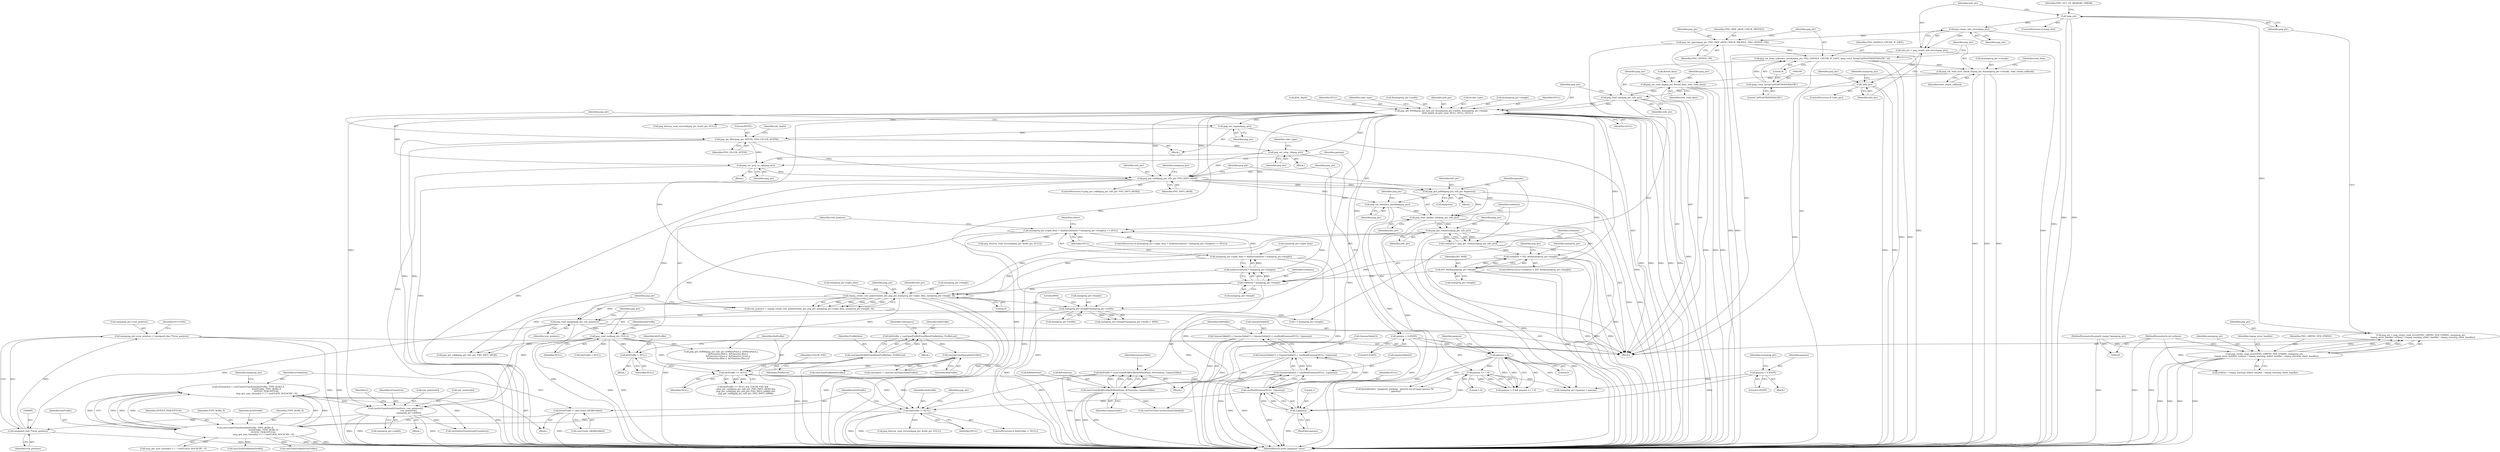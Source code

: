 digraph "0_pngquant_b7c217680cda02dddced245d237ebe8c383be285@API" {
"1000680" [label="(Call,mainprog_ptr->row_pointers = (unsigned char **)row_pointers)"];
"1000684" [label="(Call,(unsigned char **)row_pointers)"];
"1000645" [label="(Call,cmsDoTransform(hTransform, row_pointers[i],\n                                       row_pointers[i],\n                                       mainprog_ptr->width))"];
"1000608" [label="(Call,hTransform = cmsCreateTransform(hInProfile, TYPE_RGBA_8,\n                                                      hOutProfile, TYPE_RGBA_8,\n                                                      INTENT_PERCEPTUAL,\n                                                      omp_get_max_threads() > 1 ? cmsFLAGS_NOCACHE : 0))"];
"1000610" [label="(Call,cmsCreateTransform(hInProfile, TYPE_RGBA_8,\n                                                      hOutProfile, TYPE_RGBA_8,\n                                                      INTENT_PERCEPTUAL,\n                                                      omp_get_max_threads() > 1 ? cmsFLAGS_NOCACHE : 0))"];
"1000599" [label="(Call,hInProfile != NULL)"];
"1000576" [label="(Call,hInProfile = cmsCreateRGBProfile(&WhitePoint, &Primaries, GammaTable))"];
"1000578" [label="(Call,cmsCreateRGBProfile(&WhitePoint, &Primaries, GammaTable))"];
"1000559" [label="(Call,GammaTable[0] = GammaTable[1] = GammaTable[2] = cmsBuildGamma(NULL, 1/gamma))"];
"1000563" [label="(Call,GammaTable[1] = GammaTable[2] = cmsBuildGamma(NULL, 1/gamma))"];
"1000567" [label="(Call,GammaTable[2] = cmsBuildGamma(NULL, 1/gamma))"];
"1000571" [label="(Call,cmsBuildGamma(NULL, 1/gamma))"];
"1000465" [label="(Call,hInProfile == NULL)"];
"1000460" [label="(Call,hInProfile = NULL)"];
"1000393" [label="(Call,png_read_end(png_ptr, NULL))"];
"1000390" [label="(Call,png_read_image(png_ptr, row_pointers))"];
"1000380" [label="(Call,rwpng_create_row_pointers(info_ptr, png_ptr, mainprog_ptr->rgba_data, mainprog_ptr->height, 0))"];
"1000332" [label="(Call,png_get_rowbytes(png_ptr, info_ptr))"];
"1000327" [label="(Call,png_read_update_info(png_ptr, info_ptr))"];
"1000325" [label="(Call,png_set_interlace_handling(png_ptr))"];
"1000277" [label="(Call,png_get_gAMA(png_ptr, info_ptr, &gamma))"];
"1000260" [label="(Call,png_get_valid(png_ptr, info_ptr, PNG_INFO_sRGB))"];
"1000236" [label="(Call,png_set_filler(png_ptr, 65535L, PNG_FILLER_AFTER))"];
"1000234" [label="(Call,png_set_expand(png_ptr))"];
"1000210" [label="(Call,png_get_IHDR(png_ptr, info_ptr, &mainprog_ptr->width, &mainprog_ptr->height,\n                  &bit_depth, &color_type, NULL, NULL, NULL))"];
"1000207" [label="(Call,png_read_info(png_ptr, info_ptr))"];
"1000202" [label="(Call,png_set_read_fn(png_ptr, &read_data, user_read_data))"];
"1000192" [label="(Call,png_set_read_user_chunk_fn(png_ptr, &mainprog_ptr->chunks, read_chunk_callback))"];
"1000185" [label="(Call,png_set_keep_unknown_chunks(png_ptr, PNG_HANDLE_CHUNK_IF_SAFE, (png_const_bytep)\"pHYs\0iTXt\0tEXt\0zTXt\", 4))"];
"1000181" [label="(Call,png_set_option(png_ptr, PNG_SKIP_sRGB_CHECK_PROFILE, PNG_OPTION_ON))"];
"1000154" [label="(Call,png_create_info_struct(png_ptr))"];
"1000147" [label="(Call,!png_ptr)"];
"1000136" [label="(Call,png_ptr = png_create_read_struct(PNG_LIBPNG_VER_STRING, mainprog_ptr,\n      rwpng_error_handler, verbose ? rwpng_warning_stderr_handler : rwpng_warning_silent_handler))"];
"1000138" [label="(Call,png_create_read_struct(PNG_LIBPNG_VER_STRING, mainprog_ptr,\n      rwpng_error_handler, verbose ? rwpng_warning_stderr_handler : rwpng_warning_silent_handler))"];
"1000122" [label="(MethodParameterIn,png24_image *mainprog_ptr)"];
"1000123" [label="(MethodParameterIn,int verbose)"];
"1000188" [label="(Call,(png_const_bytep)\"pHYs\0iTXt\0tEXt\0zTXt\")"];
"1000157" [label="(Call,!info_ptr)"];
"1000152" [label="(Call,info_ptr = png_create_info_struct(png_ptr))"];
"1000253" [label="(Call,png_set_gray_to_rgb(png_ptr))"];
"1000245" [label="(Call,png_set_strip_16(png_ptr))"];
"1000354" [label="(Call,mainprog_ptr->rgba_data = malloc(rowbytes * mainprog_ptr->height))"];
"1000358" [label="(Call,malloc(rowbytes * mainprog_ptr->height))"];
"1000359" [label="(Call,rowbytes * mainprog_ptr->height)"];
"1000336" [label="(Call,rowbytes > INT_MAX/mainprog_ptr->height)"];
"1000330" [label="(Call,rowbytes = png_get_rowbytes(png_ptr, info_ptr))"];
"1000338" [label="(Call,INT_MAX/mainprog_ptr->height)"];
"1000378" [label="(Call,row_pointers = rwpng_create_row_pointers(info_ptr, png_ptr, mainprog_ptr->rgba_data, mainprog_ptr->height, 0))"];
"1000353" [label="(Call,(mainprog_ptr->rgba_data = malloc(rowbytes * mainprog_ptr->height)) == NULL)"];
"1000419" [label="(Call,cmsGetColorSpace(hInProfile))"];
"1000411" [label="(Call,hInProfile = cmsOpenProfileFromMem(ProfileData, ProfileLen))"];
"1000413" [label="(Call,cmsOpenProfileFromMem(ProfileData, ProfileLen))"];
"1000573" [label="(Call,1/gamma)"];
"1000284" [label="(Call,gamma > 0)"];
"1000256" [label="(Call,gamma = 0.45455)"];
"1000317" [label="(Call,gamma = 0.45455)"];
"1000287" [label="(Call,gamma <= 1.0)"];
"1000604" [label="(Call,hOutProfile = cmsCreate_sRGBProfile())"];
"1000624" [label="(Call,mainprog_ptr->height*mainprog_ptr->width)"];
"1000637" [label="(Call,i < mainprog_ptr->height)"];
"1000142" [label="(Call,verbose ? rwpng_warning_stderr_handler : rwpng_warning_silent_handler)"];
"1000287" [label="(Call,gamma <= 1.0)"];
"1000600" [label="(Identifier,hInProfile)"];
"1000148" [label="(Identifier,png_ptr)"];
"1000573" [label="(Call,1/gamma)"];
"1000333" [label="(Identifier,png_ptr)"];
"1000227" [label="(Identifier,NULL)"];
"1000609" [label="(Identifier,hTransform)"];
"1000217" [label="(Call,&mainprog_ptr->height)"];
"1000185" [label="(Call,png_set_keep_unknown_chunks(png_ptr, PNG_HANDLE_CHUNK_IF_SAFE, (png_const_bytep)\"pHYs\0iTXt\0tEXt\0zTXt\", 4))"];
"1000369" [label="(Call,png_destroy_read_struct(&png_ptr, &info_ptr, NULL))"];
"1000615" [label="(Identifier,INTENT_PERCEPTUAL)"];
"1000465" [label="(Call,hInProfile == NULL)"];
"1000605" [label="(Identifier,hOutProfile)"];
"1000155" [label="(Identifier,png_ptr)"];
"1000320" [label="(Call,mainprog_ptr->gamma = gamma)"];
"1000328" [label="(Identifier,png_ptr)"];
"1000656" [label="(Call,cmsDeleteTransform(hTransform))"];
"1000395" [label="(Identifier,NULL)"];
"1000667" [label="(Call,png_destroy_read_struct(&png_ptr, &info_ptr, NULL))"];
"1000461" [label="(Identifier,hInProfile)"];
"1000346" [label="(Identifier,png_ptr)"];
"1000413" [label="(Call,cmsOpenProfileFromMem(ProfileData, ProfileLen))"];
"1000152" [label="(Call,info_ptr = png_create_info_struct(png_ptr))"];
"1000625" [label="(Call,mainprog_ptr->height)"];
"1000584" [label="(Call,cmsFreeToneCurve(GammaTable[0]))"];
"1000354" [label="(Call,mainprog_ptr->rgba_data = malloc(rowbytes * mainprog_ptr->height))"];
"1000317" [label="(Call,gamma = 0.45455)"];
"1000259" [label="(ControlStructure,if (png_get_valid(png_ptr, info_ptr, PNG_INFO_sRGB)))"];
"1000284" [label="(Call,gamma > 0)"];
"1000631" [label="(Literal,8000)"];
"1000628" [label="(Call,mainprog_ptr->width)"];
"1000602" [label="(Block,)"];
"1000646" [label="(Identifier,hTransform)"];
"1000334" [label="(Identifier,info_ptr)"];
"1000276" [label="(Block,)"];
"1000568" [label="(Call,GammaTable[2])"];
"1000186" [label="(Identifier,png_ptr)"];
"1000204" [label="(Call,&read_data)"];
"1000410" [label="(Block,)"];
"1000614" [label="(Identifier,TYPE_RGBA_8)"];
"1000572" [label="(Identifier,NULL)"];
"1000329" [label="(Identifier,info_ptr)"];
"1000386" [label="(Call,mainprog_ptr->height)"];
"1000207" [label="(Call,png_read_info(png_ptr, info_ptr))"];
"1000392" [label="(Identifier,row_pointers)"];
"1000420" [label="(Identifier,hInProfile)"];
"1000613" [label="(Identifier,hOutProfile)"];
"1000191" [label="(Literal,4)"];
"1000124" [label="(Block,)"];
"1000147" [label="(Call,!png_ptr)"];
"1000157" [label="(Call,!info_ptr)"];
"1000660" [label="(Call,cmsCloseProfile(hInProfile))"];
"1000488" [label="(Call,png_get_cHRM(png_ptr, info_ptr, &WhitePoint.x, &WhitePoint.y,\n                     &Primaries.Red.x, &Primaries.Red.y,\n                     &Primaries.Green.x, &Primaries.Green.y,\n                     &Primaries.Blue.x, &Primaries.Blue.y))"];
"1000154" [label="(Call,png_create_info_struct(png_ptr))"];
"1000464" [label="(Call,hInProfile == NULL && COLOR_PNG &&\n        !png_get_valid(png_ptr, info_ptr, PNG_INFO_sRGB) &&\n        png_get_valid(png_ptr, info_ptr, PNG_INFO_gAMA) &&\n        png_get_valid(png_ptr, info_ptr, PNG_INFO_cHRM))"];
"1000571" [label="(Call,cmsBuildGamma(NULL, 1/gamma))"];
"1000458" [label="(Call,cmsCloseProfile(hInProfile))"];
"1000336" [label="(Call,rowbytes > INT_MAX/mainprog_ptr->height)"];
"1000579" [label="(Call,&WhitePoint)"];
"1000581" [label="(Call,&Primaries)"];
"1000190" [label="(Literal,\"pHYs\0iTXt\0tEXt\0zTXt\")"];
"1000624" [label="(Call,mainprog_ptr->height*mainprog_ptr->width)"];
"1000467" [label="(Identifier,NULL)"];
"1000254" [label="(Identifier,png_ptr)"];
"1000647" [label="(Call,row_pointers[i])"];
"1000193" [label="(Identifier,png_ptr)"];
"1000689" [label="(MethodReturn,static pngquant_error)"];
"1000182" [label="(Identifier,png_ptr)"];
"1000253" [label="(Call,png_set_gray_to_rgb(png_ptr))"];
"1000390" [label="(Call,png_read_image(png_ptr, row_pointers))"];
"1000466" [label="(Identifier,hInProfile)"];
"1000203" [label="(Identifier,png_ptr)"];
"1000236" [label="(Call,png_set_filler(png_ptr, 65535L, PNG_FILLER_AFTER))"];
"1000361" [label="(Call,mainprog_ptr->height)"];
"1000681" [label="(Call,mainprog_ptr->row_pointers)"];
"1000599" [label="(Call,hInProfile != NULL)"];
"1000367" [label="(Identifier,stderr)"];
"1000211" [label="(Identifier,png_ptr)"];
"1000139" [label="(Identifier,PNG_LIBPNG_VER_STRING)"];
"1000612" [label="(Identifier,TYPE_RGBA_8)"];
"1000225" [label="(Identifier,NULL)"];
"1000353" [label="(Call,(mainprog_ptr->rgba_data = malloc(rowbytes * mainprog_ptr->height)) == NULL)"];
"1000658" [label="(Call,cmsCloseProfile(hOutProfile))"];
"1000162" [label="(Identifier,png_ptr)"];
"1000578" [label="(Call,cmsCreateRGBProfile(&WhitePoint, &Primaries, GammaTable))"];
"1000560" [label="(Call,GammaTable[0])"];
"1000187" [label="(Identifier,PNG_HANDLE_CHUNK_IF_SAFE)"];
"1000680" [label="(Call,mainprog_ptr->row_pointers = (unsigned char **)row_pointers)"];
"1000383" [label="(Call,mainprog_ptr->rgba_data)"];
"1000267" [label="(Identifier,mainprog_ptr)"];
"1000358" [label="(Call,malloc(rowbytes * mainprog_ptr->height))"];
"1000285" [label="(Identifier,gamma)"];
"1000288" [label="(Identifier,gamma)"];
"1000337" [label="(Identifier,rowbytes)"];
"1000153" [label="(Identifier,info_ptr)"];
"1000250" [label="(Identifier,color_type)"];
"1000462" [label="(Identifier,NULL)"];
"1000326" [label="(Identifier,png_ptr)"];
"1000352" [label="(ControlStructure,if ((mainprog_ptr->rgba_data = malloc(rowbytes * mainprog_ptr->height)) == NULL))"];
"1000382" [label="(Identifier,png_ptr)"];
"1000238" [label="(Literal,65535L)"];
"1000221" [label="(Call,&bit_depth)"];
"1000146" [label="(ControlStructure,if (!png_ptr))"];
"1000606" [label="(Call,cmsCreate_sRGBProfile())"];
"1000359" [label="(Call,rowbytes * mainprog_ptr->height)"];
"1000567" [label="(Call,GammaTable[2] = cmsBuildGamma(NULL, 1/gamma))"];
"1000393" [label="(Call,png_read_end(png_ptr, NULL))"];
"1000194" [label="(Call,&mainprog_ptr->chunks)"];
"1000400" [label="(Identifier,hInProfile)"];
"1000601" [label="(Identifier,NULL)"];
"1000417" [label="(Call,colorspace = cmsGetColorSpace(hInProfile))"];
"1000415" [label="(Identifier,ProfileLen)"];
"1000688" [label="(Identifier,SUCCESS)"];
"1000188" [label="(Call,(png_const_bytep)\"pHYs\0iTXt\0tEXt\0zTXt\")"];
"1000344" [label="(Call,png_destroy_read_struct(&png_ptr, &info_ptr, NULL))"];
"1000339" [label="(Identifier,INT_MAX)"];
"1000379" [label="(Identifier,row_pointers)"];
"1000616" [label="(Call,omp_get_max_threads() > 1 ? cmsFLAGS_NOCACHE : 0)"];
"1000280" [label="(Call,&gamma)"];
"1000414" [label="(Identifier,ProfileData)"];
"1000234" [label="(Call,png_set_expand(png_ptr))"];
"1000577" [label="(Identifier,hInProfile)"];
"1000330" [label="(Call,rowbytes = png_get_rowbytes(png_ptr, info_ptr))"];
"1000610" [label="(Call,cmsCreateTransform(hInProfile, TYPE_RGBA_8,\n                                                      hOutProfile, TYPE_RGBA_8,\n                                                      INTENT_PERCEPTUAL,\n                                                      omp_get_max_threads() > 1 ? cmsFLAGS_NOCACHE : 0))"];
"1000485" [label="(Block,)"];
"1000325" [label="(Call,png_set_interlace_handling(png_ptr))"];
"1000122" [label="(MethodParameterIn,png24_image *mainprog_ptr)"];
"1000604" [label="(Call,hOutProfile = cmsCreate_sRGBProfile())"];
"1000327" [label="(Call,png_read_update_info(png_ptr, info_ptr))"];
"1000226" [label="(Identifier,NULL)"];
"1000322" [label="(Identifier,mainprog_ptr)"];
"1000170" [label="(Identifier,mainprog_ptr)"];
"1000233" [label="(Block,)"];
"1000206" [label="(Identifier,user_read_data)"];
"1000237" [label="(Identifier,png_ptr)"];
"1000389" [label="(Literal,0)"];
"1000583" [label="(Identifier,GammaTable)"];
"1000277" [label="(Call,png_get_gAMA(png_ptr, info_ptr, &gamma))"];
"1000192" [label="(Call,png_set_read_user_chunk_fn(png_ptr, &mainprog_ptr->chunks, read_chunk_callback))"];
"1000140" [label="(Identifier,mainprog_ptr)"];
"1000257" [label="(Identifier,gamma)"];
"1000209" [label="(Identifier,info_ptr)"];
"1000252" [label="(Block,)"];
"1000411" [label="(Call,hInProfile = cmsOpenProfileFromMem(ProfileData, ProfileLen))"];
"1000563" [label="(Call,GammaTable[1] = GammaTable[2] = cmsBuildGamma(NULL, 1/gamma))"];
"1000235" [label="(Identifier,png_ptr)"];
"1000575" [label="(Identifier,gamma)"];
"1000262" [label="(Identifier,info_ptr)"];
"1000181" [label="(Call,png_set_option(png_ptr, PNG_SKIP_sRGB_CHECK_PROFILE, PNG_OPTION_ON))"];
"1000244" [label="(Block,)"];
"1000335" [label="(ControlStructure,if (rowbytes > INT_MAX/mainprog_ptr->height))"];
"1000439" [label="(Block,)"];
"1000137" [label="(Identifier,png_ptr)"];
"1000356" [label="(Identifier,mainprog_ptr)"];
"1000381" [label="(Identifier,info_ptr)"];
"1000412" [label="(Identifier,hInProfile)"];
"1000319" [label="(Literal,0.45455)"];
"1000564" [label="(Call,GammaTable[1])"];
"1000231" [label="(Identifier,color_type)"];
"1000586" [label="(Identifier,GammaTable)"];
"1000198" [label="(Identifier,read_chunk_callback)"];
"1000286" [label="(Literal,0)"];
"1000338" [label="(Call,INT_MAX/mainprog_ptr->height)"];
"1000645" [label="(Call,cmsDoTransform(hTransform, row_pointers[i],\n                                       row_pointers[i],\n                                       mainprog_ptr->width))"];
"1000653" [label="(Call,mainprog_ptr->width)"];
"1000158" [label="(Identifier,info_ptr)"];
"1000623" [label="(Call,mainprog_ptr->height*mainprog_ptr->width > 8000)"];
"1000210" [label="(Call,png_get_IHDR(png_ptr, info_ptr, &mainprog_ptr->width, &mainprog_ptr->height,\n                  &bit_depth, &color_type, NULL, NULL, NULL))"];
"1000469" [label="(Identifier,COLOR_PNG)"];
"1000391" [label="(Identifier,png_ptr)"];
"1000279" [label="(Identifier,info_ptr)"];
"1000574" [label="(Literal,1)"];
"1000331" [label="(Identifier,rowbytes)"];
"1000598" [label="(ControlStructure,if (hInProfile != NULL))"];
"1000201" [label="(Identifier,read_data)"];
"1000399" [label="(Call,hInProfile = NULL)"];
"1000260" [label="(Call,png_get_valid(png_ptr, info_ptr, PNG_INFO_sRGB))"];
"1000246" [label="(Identifier,png_ptr)"];
"1000138" [label="(Call,png_create_read_struct(PNG_LIBPNG_VER_STRING, mainprog_ptr,\n      rwpng_error_handler, verbose ? rwpng_warning_stderr_handler : rwpng_warning_silent_handler))"];
"1000245" [label="(Call,png_set_strip_16(png_ptr))"];
"1000650" [label="(Call,row_pointers[i])"];
"1000380" [label="(Call,rwpng_create_row_pointers(info_ptr, png_ptr, mainprog_ptr->rgba_data, mainprog_ptr->height, 0))"];
"1000261" [label="(Identifier,png_ptr)"];
"1000340" [label="(Call,mainprog_ptr->height)"];
"1000208" [label="(Identifier,png_ptr)"];
"1000559" [label="(Call,GammaTable[0] = GammaTable[1] = GammaTable[2] = cmsBuildGamma(NULL, 1/gamma))"];
"1000256" [label="(Call,gamma = 0.45455)"];
"1000278" [label="(Identifier,png_ptr)"];
"1000318" [label="(Identifier,gamma)"];
"1000302" [label="(Block,)"];
"1000686" [label="(Identifier,row_pointers)"];
"1000394" [label="(Identifier,png_ptr)"];
"1000364" [label="(Identifier,NULL)"];
"1000360" [label="(Identifier,rowbytes)"];
"1000472" [label="(Call,png_get_valid(png_ptr, info_ptr, PNG_INFO_sRGB))"];
"1000419" [label="(Call,cmsGetColorSpace(hInProfile))"];
"1000202" [label="(Call,png_set_read_fn(png_ptr, &read_data, user_read_data))"];
"1000239" [label="(Identifier,PNG_FILLER_AFTER)"];
"1000355" [label="(Call,mainprog_ptr->rgba_data)"];
"1000378" [label="(Call,row_pointers = rwpng_create_row_pointers(info_ptr, png_ptr, mainprog_ptr->rgba_data, mainprog_ptr->height, 0))"];
"1000213" [label="(Call,&mainprog_ptr->width)"];
"1000684" [label="(Call,(unsigned char **)row_pointers)"];
"1000151" [label="(Identifier,PNG_OUT_OF_MEMORY_ERROR)"];
"1000242" [label="(Identifier,bit_depth)"];
"1000608" [label="(Call,hTransform = cmsCreateTransform(hInProfile, TYPE_RGBA_8,\n                                                      hOutProfile, TYPE_RGBA_8,\n                                                      INTENT_PERCEPTUAL,\n                                                      omp_get_max_threads() > 1 ? cmsFLAGS_NOCACHE : 0))"];
"1000289" [label="(Literal,1.0)"];
"1000669" [label="(Identifier,png_ptr)"];
"1000258" [label="(Literal,0.45455)"];
"1000212" [label="(Identifier,info_ptr)"];
"1000643" [label="(Identifier,i)"];
"1000460" [label="(Call,hInProfile = NULL)"];
"1000644" [label="(Block,)"];
"1000332" [label="(Call,png_get_rowbytes(png_ptr, info_ptr))"];
"1000141" [label="(Identifier,rwpng_error_handler)"];
"1000156" [label="(ControlStructure,if (!info_ptr))"];
"1000303" [label="(Call,fprintf(stderr, \"pngquant readpng:  ignored out-of-range gamma %f\n\", gamma))"];
"1000283" [label="(Call,gamma > 0 && gamma <= 1.0)"];
"1000263" [label="(Identifier,PNG_INFO_sRGB)"];
"1000184" [label="(Identifier,PNG_OPTION_ON)"];
"1000123" [label="(MethodParameterIn,int verbose)"];
"1000223" [label="(Call,&color_type)"];
"1000576" [label="(Call,hInProfile = cmsCreateRGBProfile(&WhitePoint, &Primaries, GammaTable))"];
"1000626" [label="(Identifier,mainprog_ptr)"];
"1000611" [label="(Identifier,hInProfile)"];
"1000183" [label="(Identifier,PNG_SKIP_sRGB_CHECK_PROFILE)"];
"1000136" [label="(Call,png_ptr = png_create_read_struct(PNG_LIBPNG_VER_STRING, mainprog_ptr,\n      rwpng_error_handler, verbose ? rwpng_warning_stderr_handler : rwpng_warning_silent_handler))"];
"1000418" [label="(Identifier,colorspace)"];
"1000680" -> "1000124"  [label="AST: "];
"1000680" -> "1000684"  [label="CFG: "];
"1000681" -> "1000680"  [label="AST: "];
"1000684" -> "1000680"  [label="AST: "];
"1000688" -> "1000680"  [label="CFG: "];
"1000680" -> "1000689"  [label="DDG: "];
"1000680" -> "1000689"  [label="DDG: "];
"1000684" -> "1000680"  [label="DDG: "];
"1000684" -> "1000686"  [label="CFG: "];
"1000685" -> "1000684"  [label="AST: "];
"1000686" -> "1000684"  [label="AST: "];
"1000684" -> "1000689"  [label="DDG: "];
"1000645" -> "1000684"  [label="DDG: "];
"1000390" -> "1000684"  [label="DDG: "];
"1000645" -> "1000644"  [label="AST: "];
"1000645" -> "1000653"  [label="CFG: "];
"1000646" -> "1000645"  [label="AST: "];
"1000647" -> "1000645"  [label="AST: "];
"1000650" -> "1000645"  [label="AST: "];
"1000653" -> "1000645"  [label="AST: "];
"1000643" -> "1000645"  [label="CFG: "];
"1000645" -> "1000689"  [label="DDG: "];
"1000645" -> "1000689"  [label="DDG: "];
"1000645" -> "1000689"  [label="DDG: "];
"1000608" -> "1000645"  [label="DDG: "];
"1000390" -> "1000645"  [label="DDG: "];
"1000624" -> "1000645"  [label="DDG: "];
"1000210" -> "1000645"  [label="DDG: "];
"1000645" -> "1000656"  [label="DDG: "];
"1000608" -> "1000602"  [label="AST: "];
"1000608" -> "1000610"  [label="CFG: "];
"1000609" -> "1000608"  [label="AST: "];
"1000610" -> "1000608"  [label="AST: "];
"1000626" -> "1000608"  [label="CFG: "];
"1000608" -> "1000689"  [label="DDG: "];
"1000610" -> "1000608"  [label="DDG: "];
"1000610" -> "1000608"  [label="DDG: "];
"1000610" -> "1000608"  [label="DDG: "];
"1000610" -> "1000608"  [label="DDG: "];
"1000610" -> "1000608"  [label="DDG: "];
"1000608" -> "1000656"  [label="DDG: "];
"1000610" -> "1000616"  [label="CFG: "];
"1000611" -> "1000610"  [label="AST: "];
"1000612" -> "1000610"  [label="AST: "];
"1000613" -> "1000610"  [label="AST: "];
"1000614" -> "1000610"  [label="AST: "];
"1000615" -> "1000610"  [label="AST: "];
"1000616" -> "1000610"  [label="AST: "];
"1000610" -> "1000689"  [label="DDG: "];
"1000610" -> "1000689"  [label="DDG: "];
"1000610" -> "1000689"  [label="DDG: "];
"1000599" -> "1000610"  [label="DDG: "];
"1000604" -> "1000610"  [label="DDG: "];
"1000610" -> "1000658"  [label="DDG: "];
"1000610" -> "1000660"  [label="DDG: "];
"1000599" -> "1000598"  [label="AST: "];
"1000599" -> "1000601"  [label="CFG: "];
"1000600" -> "1000599"  [label="AST: "];
"1000601" -> "1000599"  [label="AST: "];
"1000605" -> "1000599"  [label="CFG: "];
"1000669" -> "1000599"  [label="CFG: "];
"1000599" -> "1000689"  [label="DDG: "];
"1000599" -> "1000689"  [label="DDG: "];
"1000576" -> "1000599"  [label="DDG: "];
"1000465" -> "1000599"  [label="DDG: "];
"1000465" -> "1000599"  [label="DDG: "];
"1000571" -> "1000599"  [label="DDG: "];
"1000599" -> "1000667"  [label="DDG: "];
"1000576" -> "1000485"  [label="AST: "];
"1000576" -> "1000578"  [label="CFG: "];
"1000577" -> "1000576"  [label="AST: "];
"1000578" -> "1000576"  [label="AST: "];
"1000586" -> "1000576"  [label="CFG: "];
"1000576" -> "1000689"  [label="DDG: "];
"1000578" -> "1000576"  [label="DDG: "];
"1000578" -> "1000576"  [label="DDG: "];
"1000578" -> "1000576"  [label="DDG: "];
"1000578" -> "1000583"  [label="CFG: "];
"1000579" -> "1000578"  [label="AST: "];
"1000581" -> "1000578"  [label="AST: "];
"1000583" -> "1000578"  [label="AST: "];
"1000578" -> "1000689"  [label="DDG: "];
"1000578" -> "1000689"  [label="DDG: "];
"1000578" -> "1000689"  [label="DDG: "];
"1000559" -> "1000578"  [label="DDG: "];
"1000567" -> "1000578"  [label="DDG: "];
"1000563" -> "1000578"  [label="DDG: "];
"1000578" -> "1000584"  [label="DDG: "];
"1000559" -> "1000485"  [label="AST: "];
"1000559" -> "1000563"  [label="CFG: "];
"1000560" -> "1000559"  [label="AST: "];
"1000563" -> "1000559"  [label="AST: "];
"1000577" -> "1000559"  [label="CFG: "];
"1000563" -> "1000559"  [label="DDG: "];
"1000559" -> "1000584"  [label="DDG: "];
"1000563" -> "1000567"  [label="CFG: "];
"1000564" -> "1000563"  [label="AST: "];
"1000567" -> "1000563"  [label="AST: "];
"1000563" -> "1000689"  [label="DDG: "];
"1000567" -> "1000563"  [label="DDG: "];
"1000571" -> "1000563"  [label="DDG: "];
"1000571" -> "1000563"  [label="DDG: "];
"1000567" -> "1000571"  [label="CFG: "];
"1000568" -> "1000567"  [label="AST: "];
"1000571" -> "1000567"  [label="AST: "];
"1000567" -> "1000689"  [label="DDG: "];
"1000567" -> "1000689"  [label="DDG: "];
"1000571" -> "1000567"  [label="DDG: "];
"1000571" -> "1000567"  [label="DDG: "];
"1000571" -> "1000573"  [label="CFG: "];
"1000572" -> "1000571"  [label="AST: "];
"1000573" -> "1000571"  [label="AST: "];
"1000571" -> "1000689"  [label="DDG: "];
"1000465" -> "1000571"  [label="DDG: "];
"1000573" -> "1000571"  [label="DDG: "];
"1000573" -> "1000571"  [label="DDG: "];
"1000465" -> "1000464"  [label="AST: "];
"1000465" -> "1000467"  [label="CFG: "];
"1000466" -> "1000465"  [label="AST: "];
"1000467" -> "1000465"  [label="AST: "];
"1000469" -> "1000465"  [label="CFG: "];
"1000464" -> "1000465"  [label="CFG: "];
"1000465" -> "1000464"  [label="DDG: "];
"1000465" -> "1000464"  [label="DDG: "];
"1000460" -> "1000465"  [label="DDG: "];
"1000419" -> "1000465"  [label="DDG: "];
"1000393" -> "1000465"  [label="DDG: "];
"1000460" -> "1000439"  [label="AST: "];
"1000460" -> "1000462"  [label="CFG: "];
"1000461" -> "1000460"  [label="AST: "];
"1000462" -> "1000460"  [label="AST: "];
"1000466" -> "1000460"  [label="CFG: "];
"1000393" -> "1000460"  [label="DDG: "];
"1000393" -> "1000124"  [label="AST: "];
"1000393" -> "1000395"  [label="CFG: "];
"1000394" -> "1000393"  [label="AST: "];
"1000395" -> "1000393"  [label="AST: "];
"1000400" -> "1000393"  [label="CFG: "];
"1000393" -> "1000689"  [label="DDG: "];
"1000393" -> "1000689"  [label="DDG: "];
"1000390" -> "1000393"  [label="DDG: "];
"1000353" -> "1000393"  [label="DDG: "];
"1000393" -> "1000399"  [label="DDG: "];
"1000393" -> "1000472"  [label="DDG: "];
"1000393" -> "1000488"  [label="DDG: "];
"1000390" -> "1000124"  [label="AST: "];
"1000390" -> "1000392"  [label="CFG: "];
"1000391" -> "1000390"  [label="AST: "];
"1000392" -> "1000390"  [label="AST: "];
"1000394" -> "1000390"  [label="CFG: "];
"1000390" -> "1000689"  [label="DDG: "];
"1000380" -> "1000390"  [label="DDG: "];
"1000378" -> "1000390"  [label="DDG: "];
"1000380" -> "1000378"  [label="AST: "];
"1000380" -> "1000389"  [label="CFG: "];
"1000381" -> "1000380"  [label="AST: "];
"1000382" -> "1000380"  [label="AST: "];
"1000383" -> "1000380"  [label="AST: "];
"1000386" -> "1000380"  [label="AST: "];
"1000389" -> "1000380"  [label="AST: "];
"1000378" -> "1000380"  [label="CFG: "];
"1000380" -> "1000689"  [label="DDG: "];
"1000380" -> "1000689"  [label="DDG: "];
"1000380" -> "1000689"  [label="DDG: "];
"1000380" -> "1000378"  [label="DDG: "];
"1000380" -> "1000378"  [label="DDG: "];
"1000380" -> "1000378"  [label="DDG: "];
"1000380" -> "1000378"  [label="DDG: "];
"1000380" -> "1000378"  [label="DDG: "];
"1000332" -> "1000380"  [label="DDG: "];
"1000332" -> "1000380"  [label="DDG: "];
"1000354" -> "1000380"  [label="DDG: "];
"1000359" -> "1000380"  [label="DDG: "];
"1000210" -> "1000380"  [label="DDG: "];
"1000380" -> "1000472"  [label="DDG: "];
"1000380" -> "1000488"  [label="DDG: "];
"1000380" -> "1000624"  [label="DDG: "];
"1000332" -> "1000330"  [label="AST: "];
"1000332" -> "1000334"  [label="CFG: "];
"1000333" -> "1000332"  [label="AST: "];
"1000334" -> "1000332"  [label="AST: "];
"1000330" -> "1000332"  [label="CFG: "];
"1000332" -> "1000689"  [label="DDG: "];
"1000332" -> "1000689"  [label="DDG: "];
"1000332" -> "1000330"  [label="DDG: "];
"1000332" -> "1000330"  [label="DDG: "];
"1000327" -> "1000332"  [label="DDG: "];
"1000327" -> "1000332"  [label="DDG: "];
"1000327" -> "1000124"  [label="AST: "];
"1000327" -> "1000329"  [label="CFG: "];
"1000328" -> "1000327"  [label="AST: "];
"1000329" -> "1000327"  [label="AST: "];
"1000331" -> "1000327"  [label="CFG: "];
"1000327" -> "1000689"  [label="DDG: "];
"1000325" -> "1000327"  [label="DDG: "];
"1000260" -> "1000327"  [label="DDG: "];
"1000277" -> "1000327"  [label="DDG: "];
"1000325" -> "1000124"  [label="AST: "];
"1000325" -> "1000326"  [label="CFG: "];
"1000326" -> "1000325"  [label="AST: "];
"1000328" -> "1000325"  [label="CFG: "];
"1000325" -> "1000689"  [label="DDG: "];
"1000277" -> "1000325"  [label="DDG: "];
"1000260" -> "1000325"  [label="DDG: "];
"1000277" -> "1000276"  [label="AST: "];
"1000277" -> "1000280"  [label="CFG: "];
"1000278" -> "1000277"  [label="AST: "];
"1000279" -> "1000277"  [label="AST: "];
"1000280" -> "1000277"  [label="AST: "];
"1000285" -> "1000277"  [label="CFG: "];
"1000277" -> "1000689"  [label="DDG: "];
"1000277" -> "1000689"  [label="DDG: "];
"1000260" -> "1000277"  [label="DDG: "];
"1000260" -> "1000277"  [label="DDG: "];
"1000260" -> "1000259"  [label="AST: "];
"1000260" -> "1000263"  [label="CFG: "];
"1000261" -> "1000260"  [label="AST: "];
"1000262" -> "1000260"  [label="AST: "];
"1000263" -> "1000260"  [label="AST: "];
"1000267" -> "1000260"  [label="CFG: "];
"1000278" -> "1000260"  [label="CFG: "];
"1000260" -> "1000689"  [label="DDG: "];
"1000260" -> "1000689"  [label="DDG: "];
"1000236" -> "1000260"  [label="DDG: "];
"1000253" -> "1000260"  [label="DDG: "];
"1000210" -> "1000260"  [label="DDG: "];
"1000210" -> "1000260"  [label="DDG: "];
"1000245" -> "1000260"  [label="DDG: "];
"1000260" -> "1000472"  [label="DDG: "];
"1000236" -> "1000233"  [label="AST: "];
"1000236" -> "1000239"  [label="CFG: "];
"1000237" -> "1000236"  [label="AST: "];
"1000238" -> "1000236"  [label="AST: "];
"1000239" -> "1000236"  [label="AST: "];
"1000242" -> "1000236"  [label="CFG: "];
"1000236" -> "1000689"  [label="DDG: "];
"1000236" -> "1000689"  [label="DDG: "];
"1000234" -> "1000236"  [label="DDG: "];
"1000236" -> "1000245"  [label="DDG: "];
"1000236" -> "1000253"  [label="DDG: "];
"1000234" -> "1000233"  [label="AST: "];
"1000234" -> "1000235"  [label="CFG: "];
"1000235" -> "1000234"  [label="AST: "];
"1000237" -> "1000234"  [label="CFG: "];
"1000234" -> "1000689"  [label="DDG: "];
"1000210" -> "1000234"  [label="DDG: "];
"1000210" -> "1000124"  [label="AST: "];
"1000210" -> "1000227"  [label="CFG: "];
"1000211" -> "1000210"  [label="AST: "];
"1000212" -> "1000210"  [label="AST: "];
"1000213" -> "1000210"  [label="AST: "];
"1000217" -> "1000210"  [label="AST: "];
"1000221" -> "1000210"  [label="AST: "];
"1000223" -> "1000210"  [label="AST: "];
"1000225" -> "1000210"  [label="AST: "];
"1000226" -> "1000210"  [label="AST: "];
"1000227" -> "1000210"  [label="AST: "];
"1000231" -> "1000210"  [label="CFG: "];
"1000210" -> "1000689"  [label="DDG: "];
"1000210" -> "1000689"  [label="DDG: "];
"1000210" -> "1000689"  [label="DDG: "];
"1000210" -> "1000689"  [label="DDG: "];
"1000210" -> "1000689"  [label="DDG: "];
"1000207" -> "1000210"  [label="DDG: "];
"1000207" -> "1000210"  [label="DDG: "];
"1000210" -> "1000245"  [label="DDG: "];
"1000210" -> "1000253"  [label="DDG: "];
"1000210" -> "1000338"  [label="DDG: "];
"1000210" -> "1000344"  [label="DDG: "];
"1000210" -> "1000359"  [label="DDG: "];
"1000210" -> "1000353"  [label="DDG: "];
"1000210" -> "1000624"  [label="DDG: "];
"1000210" -> "1000624"  [label="DDG: "];
"1000210" -> "1000637"  [label="DDG: "];
"1000207" -> "1000124"  [label="AST: "];
"1000207" -> "1000209"  [label="CFG: "];
"1000208" -> "1000207"  [label="AST: "];
"1000209" -> "1000207"  [label="AST: "];
"1000211" -> "1000207"  [label="CFG: "];
"1000207" -> "1000689"  [label="DDG: "];
"1000202" -> "1000207"  [label="DDG: "];
"1000157" -> "1000207"  [label="DDG: "];
"1000202" -> "1000124"  [label="AST: "];
"1000202" -> "1000206"  [label="CFG: "];
"1000203" -> "1000202"  [label="AST: "];
"1000204" -> "1000202"  [label="AST: "];
"1000206" -> "1000202"  [label="AST: "];
"1000208" -> "1000202"  [label="CFG: "];
"1000202" -> "1000689"  [label="DDG: "];
"1000202" -> "1000689"  [label="DDG: "];
"1000202" -> "1000689"  [label="DDG: "];
"1000192" -> "1000202"  [label="DDG: "];
"1000192" -> "1000124"  [label="AST: "];
"1000192" -> "1000198"  [label="CFG: "];
"1000193" -> "1000192"  [label="AST: "];
"1000194" -> "1000192"  [label="AST: "];
"1000198" -> "1000192"  [label="AST: "];
"1000201" -> "1000192"  [label="CFG: "];
"1000192" -> "1000689"  [label="DDG: "];
"1000192" -> "1000689"  [label="DDG: "];
"1000192" -> "1000689"  [label="DDG: "];
"1000185" -> "1000192"  [label="DDG: "];
"1000185" -> "1000124"  [label="AST: "];
"1000185" -> "1000191"  [label="CFG: "];
"1000186" -> "1000185"  [label="AST: "];
"1000187" -> "1000185"  [label="AST: "];
"1000188" -> "1000185"  [label="AST: "];
"1000191" -> "1000185"  [label="AST: "];
"1000193" -> "1000185"  [label="CFG: "];
"1000185" -> "1000689"  [label="DDG: "];
"1000185" -> "1000689"  [label="DDG: "];
"1000185" -> "1000689"  [label="DDG: "];
"1000181" -> "1000185"  [label="DDG: "];
"1000188" -> "1000185"  [label="DDG: "];
"1000181" -> "1000124"  [label="AST: "];
"1000181" -> "1000184"  [label="CFG: "];
"1000182" -> "1000181"  [label="AST: "];
"1000183" -> "1000181"  [label="AST: "];
"1000184" -> "1000181"  [label="AST: "];
"1000186" -> "1000181"  [label="CFG: "];
"1000181" -> "1000689"  [label="DDG: "];
"1000181" -> "1000689"  [label="DDG: "];
"1000181" -> "1000689"  [label="DDG: "];
"1000154" -> "1000181"  [label="DDG: "];
"1000154" -> "1000152"  [label="AST: "];
"1000154" -> "1000155"  [label="CFG: "];
"1000155" -> "1000154"  [label="AST: "];
"1000152" -> "1000154"  [label="CFG: "];
"1000154" -> "1000689"  [label="DDG: "];
"1000154" -> "1000152"  [label="DDG: "];
"1000147" -> "1000154"  [label="DDG: "];
"1000147" -> "1000146"  [label="AST: "];
"1000147" -> "1000148"  [label="CFG: "];
"1000148" -> "1000147"  [label="AST: "];
"1000151" -> "1000147"  [label="CFG: "];
"1000153" -> "1000147"  [label="CFG: "];
"1000147" -> "1000689"  [label="DDG: "];
"1000147" -> "1000689"  [label="DDG: "];
"1000136" -> "1000147"  [label="DDG: "];
"1000136" -> "1000124"  [label="AST: "];
"1000136" -> "1000138"  [label="CFG: "];
"1000137" -> "1000136"  [label="AST: "];
"1000138" -> "1000136"  [label="AST: "];
"1000148" -> "1000136"  [label="CFG: "];
"1000136" -> "1000689"  [label="DDG: "];
"1000138" -> "1000136"  [label="DDG: "];
"1000138" -> "1000136"  [label="DDG: "];
"1000138" -> "1000136"  [label="DDG: "];
"1000138" -> "1000136"  [label="DDG: "];
"1000138" -> "1000142"  [label="CFG: "];
"1000139" -> "1000138"  [label="AST: "];
"1000140" -> "1000138"  [label="AST: "];
"1000141" -> "1000138"  [label="AST: "];
"1000142" -> "1000138"  [label="AST: "];
"1000138" -> "1000689"  [label="DDG: "];
"1000138" -> "1000689"  [label="DDG: "];
"1000138" -> "1000689"  [label="DDG: "];
"1000138" -> "1000689"  [label="DDG: "];
"1000122" -> "1000138"  [label="DDG: "];
"1000123" -> "1000138"  [label="DDG: "];
"1000122" -> "1000120"  [label="AST: "];
"1000122" -> "1000689"  [label="DDG: "];
"1000123" -> "1000120"  [label="AST: "];
"1000123" -> "1000689"  [label="DDG: "];
"1000123" -> "1000142"  [label="DDG: "];
"1000188" -> "1000190"  [label="CFG: "];
"1000189" -> "1000188"  [label="AST: "];
"1000190" -> "1000188"  [label="AST: "];
"1000191" -> "1000188"  [label="CFG: "];
"1000157" -> "1000156"  [label="AST: "];
"1000157" -> "1000158"  [label="CFG: "];
"1000158" -> "1000157"  [label="AST: "];
"1000162" -> "1000157"  [label="CFG: "];
"1000170" -> "1000157"  [label="CFG: "];
"1000157" -> "1000689"  [label="DDG: "];
"1000157" -> "1000689"  [label="DDG: "];
"1000152" -> "1000157"  [label="DDG: "];
"1000152" -> "1000124"  [label="AST: "];
"1000153" -> "1000152"  [label="AST: "];
"1000158" -> "1000152"  [label="CFG: "];
"1000152" -> "1000689"  [label="DDG: "];
"1000253" -> "1000252"  [label="AST: "];
"1000253" -> "1000254"  [label="CFG: "];
"1000254" -> "1000253"  [label="AST: "];
"1000257" -> "1000253"  [label="CFG: "];
"1000253" -> "1000689"  [label="DDG: "];
"1000245" -> "1000253"  [label="DDG: "];
"1000245" -> "1000244"  [label="AST: "];
"1000245" -> "1000246"  [label="CFG: "];
"1000246" -> "1000245"  [label="AST: "];
"1000250" -> "1000245"  [label="CFG: "];
"1000245" -> "1000689"  [label="DDG: "];
"1000354" -> "1000353"  [label="AST: "];
"1000354" -> "1000358"  [label="CFG: "];
"1000355" -> "1000354"  [label="AST: "];
"1000358" -> "1000354"  [label="AST: "];
"1000364" -> "1000354"  [label="CFG: "];
"1000354" -> "1000689"  [label="DDG: "];
"1000354" -> "1000689"  [label="DDG: "];
"1000354" -> "1000353"  [label="DDG: "];
"1000358" -> "1000354"  [label="DDG: "];
"1000358" -> "1000359"  [label="CFG: "];
"1000359" -> "1000358"  [label="AST: "];
"1000358" -> "1000689"  [label="DDG: "];
"1000358" -> "1000353"  [label="DDG: "];
"1000359" -> "1000358"  [label="DDG: "];
"1000359" -> "1000358"  [label="DDG: "];
"1000359" -> "1000361"  [label="CFG: "];
"1000360" -> "1000359"  [label="AST: "];
"1000361" -> "1000359"  [label="AST: "];
"1000359" -> "1000689"  [label="DDG: "];
"1000359" -> "1000689"  [label="DDG: "];
"1000336" -> "1000359"  [label="DDG: "];
"1000338" -> "1000359"  [label="DDG: "];
"1000336" -> "1000335"  [label="AST: "];
"1000336" -> "1000338"  [label="CFG: "];
"1000337" -> "1000336"  [label="AST: "];
"1000338" -> "1000336"  [label="AST: "];
"1000346" -> "1000336"  [label="CFG: "];
"1000356" -> "1000336"  [label="CFG: "];
"1000336" -> "1000689"  [label="DDG: "];
"1000336" -> "1000689"  [label="DDG: "];
"1000336" -> "1000689"  [label="DDG: "];
"1000330" -> "1000336"  [label="DDG: "];
"1000338" -> "1000336"  [label="DDG: "];
"1000338" -> "1000336"  [label="DDG: "];
"1000330" -> "1000124"  [label="AST: "];
"1000331" -> "1000330"  [label="AST: "];
"1000337" -> "1000330"  [label="CFG: "];
"1000330" -> "1000689"  [label="DDG: "];
"1000338" -> "1000340"  [label="CFG: "];
"1000339" -> "1000338"  [label="AST: "];
"1000340" -> "1000338"  [label="AST: "];
"1000338" -> "1000689"  [label="DDG: "];
"1000338" -> "1000689"  [label="DDG: "];
"1000378" -> "1000124"  [label="AST: "];
"1000379" -> "1000378"  [label="AST: "];
"1000391" -> "1000378"  [label="CFG: "];
"1000378" -> "1000689"  [label="DDG: "];
"1000353" -> "1000352"  [label="AST: "];
"1000353" -> "1000364"  [label="CFG: "];
"1000364" -> "1000353"  [label="AST: "];
"1000367" -> "1000353"  [label="CFG: "];
"1000379" -> "1000353"  [label="CFG: "];
"1000353" -> "1000689"  [label="DDG: "];
"1000353" -> "1000369"  [label="DDG: "];
"1000419" -> "1000417"  [label="AST: "];
"1000419" -> "1000420"  [label="CFG: "];
"1000420" -> "1000419"  [label="AST: "];
"1000417" -> "1000419"  [label="CFG: "];
"1000419" -> "1000417"  [label="DDG: "];
"1000411" -> "1000419"  [label="DDG: "];
"1000419" -> "1000458"  [label="DDG: "];
"1000411" -> "1000410"  [label="AST: "];
"1000411" -> "1000413"  [label="CFG: "];
"1000412" -> "1000411"  [label="AST: "];
"1000413" -> "1000411"  [label="AST: "];
"1000418" -> "1000411"  [label="CFG: "];
"1000411" -> "1000689"  [label="DDG: "];
"1000413" -> "1000411"  [label="DDG: "];
"1000413" -> "1000411"  [label="DDG: "];
"1000413" -> "1000415"  [label="CFG: "];
"1000414" -> "1000413"  [label="AST: "];
"1000415" -> "1000413"  [label="AST: "];
"1000413" -> "1000689"  [label="DDG: "];
"1000413" -> "1000689"  [label="DDG: "];
"1000573" -> "1000575"  [label="CFG: "];
"1000574" -> "1000573"  [label="AST: "];
"1000575" -> "1000573"  [label="AST: "];
"1000573" -> "1000689"  [label="DDG: "];
"1000284" -> "1000573"  [label="DDG: "];
"1000317" -> "1000573"  [label="DDG: "];
"1000287" -> "1000573"  [label="DDG: "];
"1000256" -> "1000573"  [label="DDG: "];
"1000284" -> "1000283"  [label="AST: "];
"1000284" -> "1000286"  [label="CFG: "];
"1000285" -> "1000284"  [label="AST: "];
"1000286" -> "1000284"  [label="AST: "];
"1000288" -> "1000284"  [label="CFG: "];
"1000283" -> "1000284"  [label="CFG: "];
"1000284" -> "1000283"  [label="DDG: "];
"1000284" -> "1000283"  [label="DDG: "];
"1000256" -> "1000284"  [label="DDG: "];
"1000284" -> "1000287"  [label="DDG: "];
"1000284" -> "1000303"  [label="DDG: "];
"1000284" -> "1000320"  [label="DDG: "];
"1000256" -> "1000124"  [label="AST: "];
"1000256" -> "1000258"  [label="CFG: "];
"1000257" -> "1000256"  [label="AST: "];
"1000258" -> "1000256"  [label="AST: "];
"1000261" -> "1000256"  [label="CFG: "];
"1000256" -> "1000320"  [label="DDG: "];
"1000317" -> "1000302"  [label="AST: "];
"1000317" -> "1000319"  [label="CFG: "];
"1000318" -> "1000317"  [label="AST: "];
"1000319" -> "1000317"  [label="AST: "];
"1000322" -> "1000317"  [label="CFG: "];
"1000317" -> "1000320"  [label="DDG: "];
"1000287" -> "1000283"  [label="AST: "];
"1000287" -> "1000289"  [label="CFG: "];
"1000288" -> "1000287"  [label="AST: "];
"1000289" -> "1000287"  [label="AST: "];
"1000283" -> "1000287"  [label="CFG: "];
"1000287" -> "1000283"  [label="DDG: "];
"1000287" -> "1000283"  [label="DDG: "];
"1000287" -> "1000303"  [label="DDG: "];
"1000287" -> "1000320"  [label="DDG: "];
"1000604" -> "1000602"  [label="AST: "];
"1000604" -> "1000606"  [label="CFG: "];
"1000605" -> "1000604"  [label="AST: "];
"1000606" -> "1000604"  [label="AST: "];
"1000609" -> "1000604"  [label="CFG: "];
"1000604" -> "1000689"  [label="DDG: "];
"1000624" -> "1000623"  [label="AST: "];
"1000624" -> "1000628"  [label="CFG: "];
"1000625" -> "1000624"  [label="AST: "];
"1000628" -> "1000624"  [label="AST: "];
"1000631" -> "1000624"  [label="CFG: "];
"1000624" -> "1000689"  [label="DDG: "];
"1000624" -> "1000623"  [label="DDG: "];
"1000624" -> "1000623"  [label="DDG: "];
"1000624" -> "1000637"  [label="DDG: "];
}
